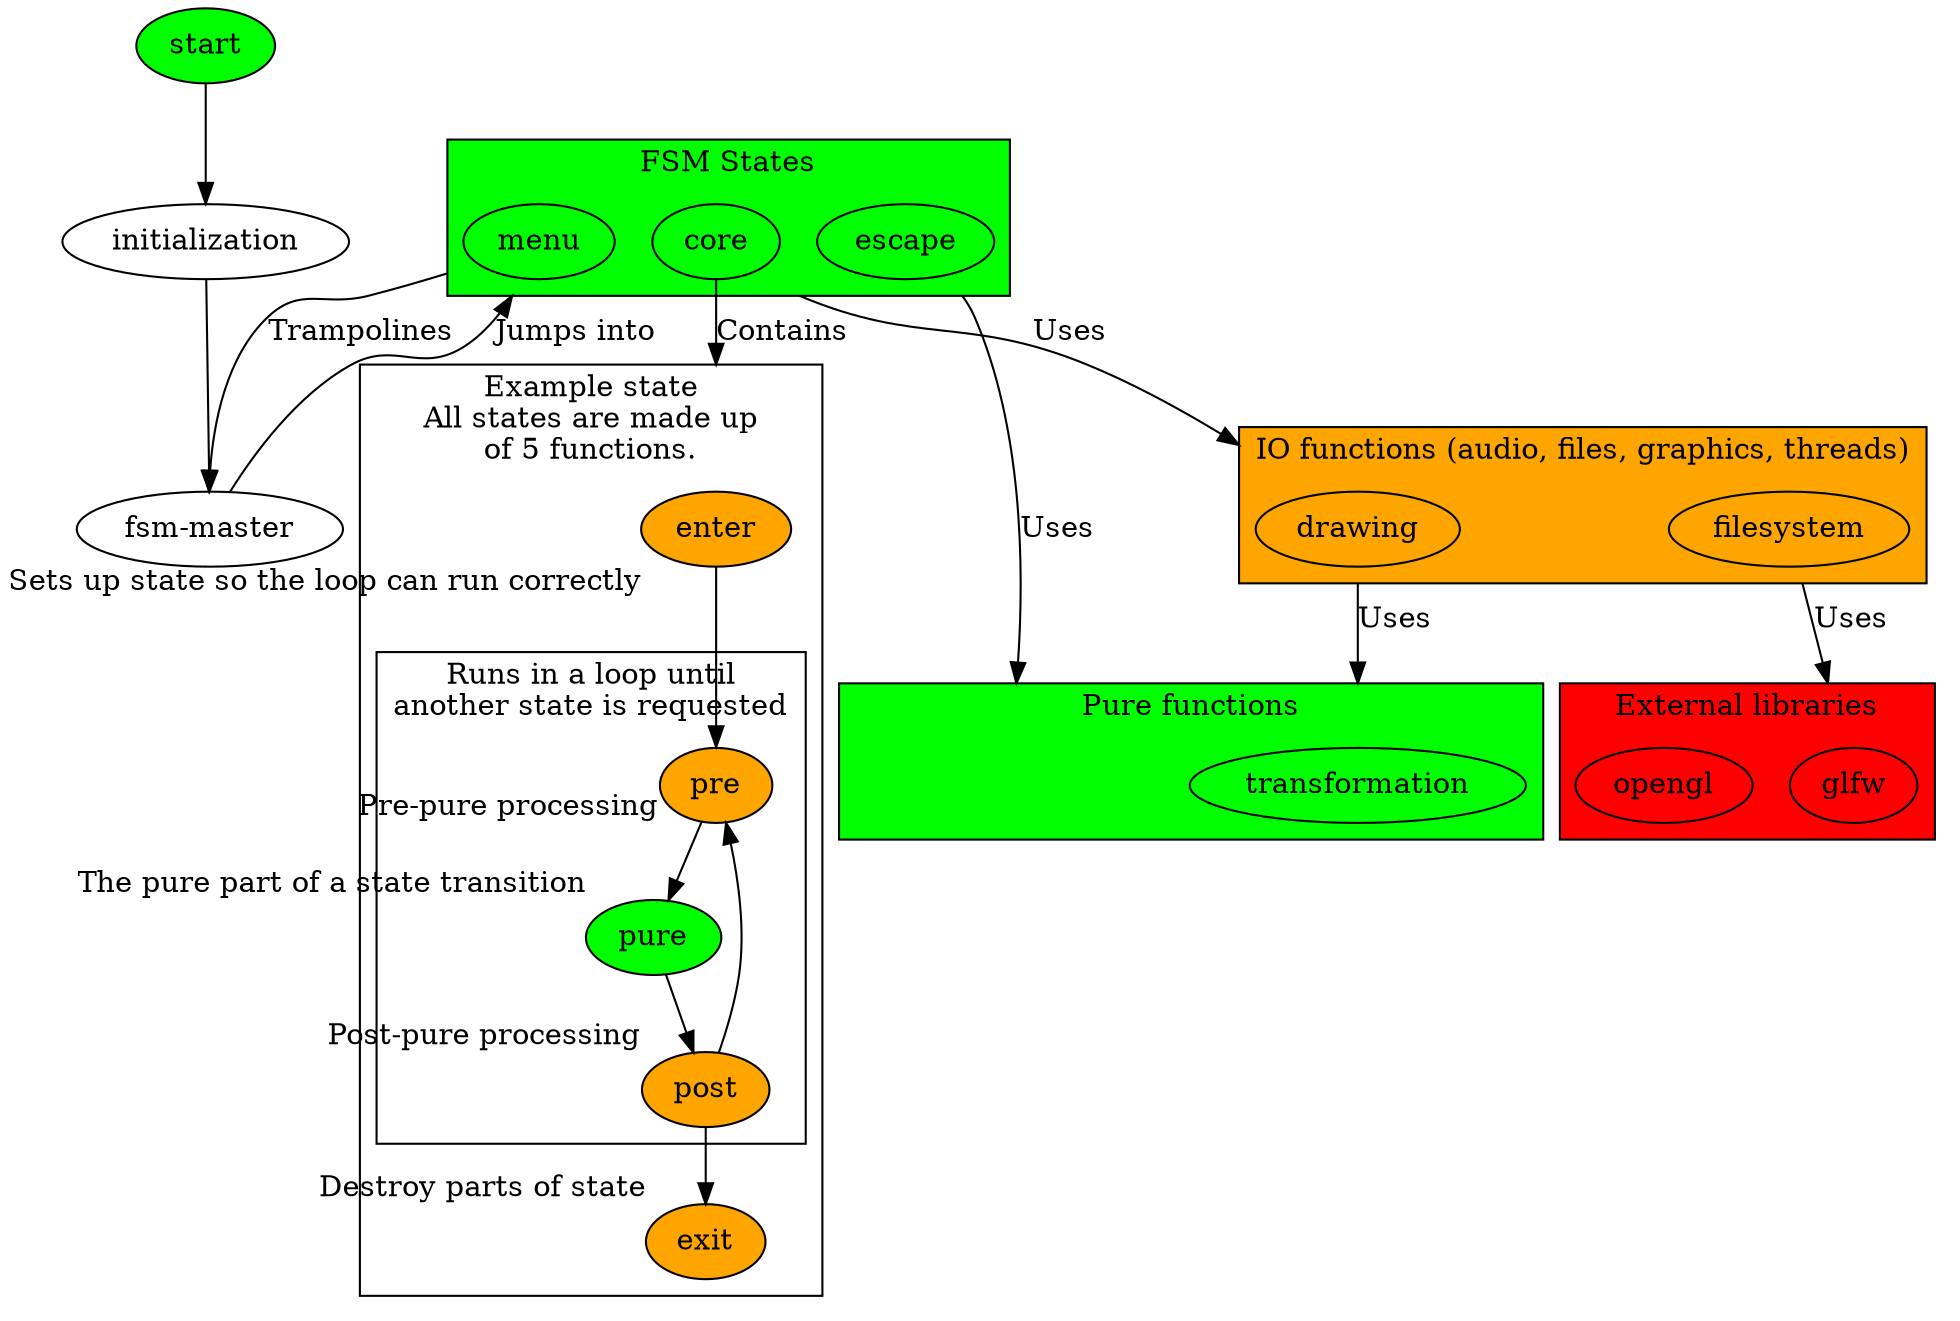 digraph G {
  compound = true;
  M [label = "fsm-master"];
  start [style = filled , fillcolor = green];

  start -> initialization -> M;
  subgraph cluster_IO {
    label = "IO functions (audio, files, graphics, threads)";
    style = filled;
    fillcolor = orange;
    drawing;
    filesystem;
  }
  subgraph cluster_S {
    label = "FSM States";
    style = filled;
    fillcolor = green;
    core;
    menu;
    escape;
  }
  subgraph cluster_PURE {
    label = "Pure functions";
    style = filled;
    fillcolor = green;
    pure_dummy [style = invis];
    transformation;
  }
  subgraph cluster_EXT {
    label = "External libraries";
    style = filled;
    fillcolor = red;
    glfw;
    opengl;
  }
  subgraph cluster_T {
    label = "Example state\nAll states are made up\nof 5 functions.";
    enter -> pre;
    enter [style = filled , fillcolor = orange , xlabel = "Sets up state so the loop can run correctly"];
    subgraph cluster_L {
      label = "Runs in a loop until\nanother state is requested";
      pre -> pure -> post -> pre;
      pre [style = filled , fillcolor = orange , xlabel = "Pre-pure processing"];
      pure [style = filled , fillcolor = green , xlabel = "The pure part of a state transition"];
      post [style = filled , fillcolor = orange , xlabel = "Post-pure processing"];
    }
    post -> exit;
    exit [style = filled , fillcolor = orange , xlabel = "Destroy parts of state"];
  }

  core -> enter [label = "Contains" , lhead = cluster_T];
  M -> menu [label = "Jumps into" , lhead = cluster_S];
  menu -> M [label = "Trampolines" , ltail = cluster_S];

  core -> drawing [label = "Uses" , lhead = cluster_IO , ltail = cluster_S];
  escape -> pure_dummy [label = "Uses" , lhead = cluster_PURE , ltail = cluster_S];

  drawing -> transformation [label = "Uses" , lhead = cluster_PURE, ltail = cluster_IO];
  filesystem -> glfw [label = "Uses" , lhead = cluster_EXT , ltail = cluster_IO];
}
